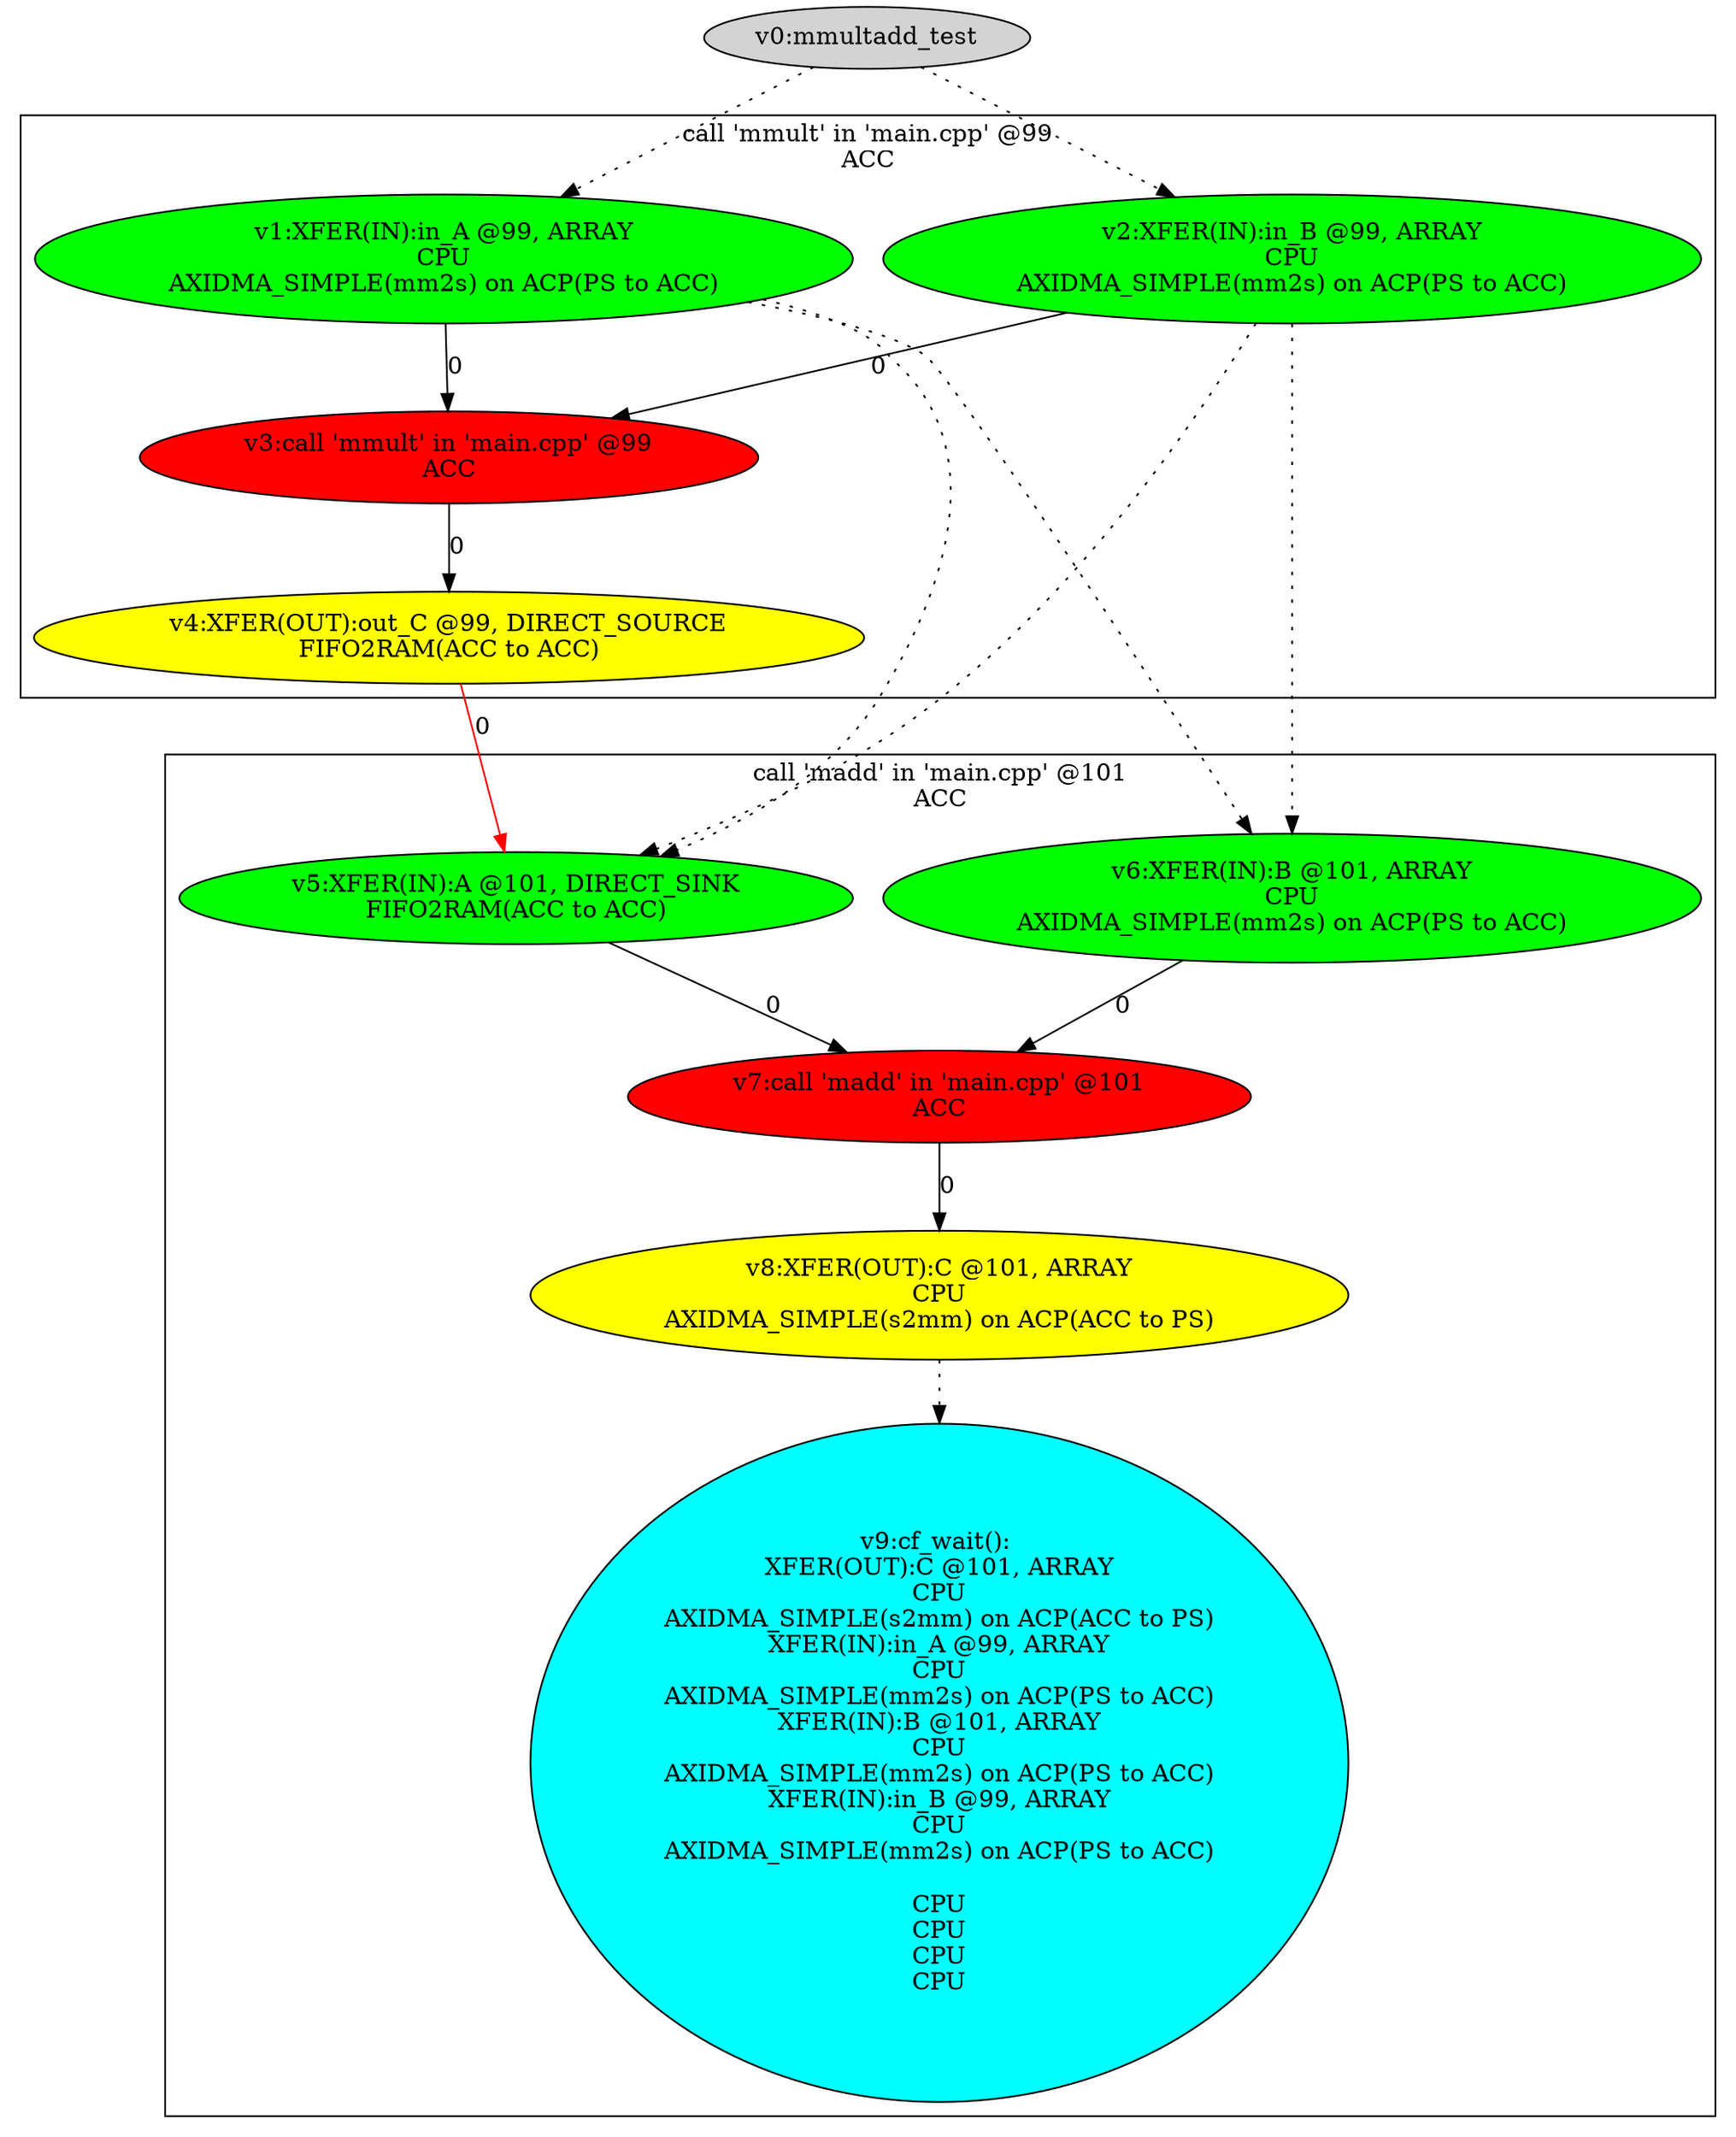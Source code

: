 digraph dm_graph {
v0 [label = "v0:mmultadd_test" ,style=filled];
v1 [label = "v1:XFER(IN):in_A @99, ARRAY\nCPU\nAXIDMA_SIMPLE(mm2s) on ACP(PS to ACC)\n" ,style=filled,fillcolor = green];
v2 [label = "v2:XFER(IN):in_B @99, ARRAY\nCPU\nAXIDMA_SIMPLE(mm2s) on ACP(PS to ACC)\n" ,style=filled,fillcolor = green];
v3 [label = "v3:call 'mmult' in 'main.cpp' @99\nACC\n" ,style=filled,fillcolor = red];
v4 [label = "v4:XFER(OUT):out_C @99, DIRECT_SOURCE\nFIFO2RAM(ACC to ACC)\n" ,style=filled,fillcolor = yellow];
v5 [label = "v5:XFER(IN):A @101, DIRECT_SINK\nFIFO2RAM(ACC to ACC)\n" ,style=filled,fillcolor = green];
v6 [label = "v6:XFER(IN):B @101, ARRAY\nCPU\nAXIDMA_SIMPLE(mm2s) on ACP(PS to ACC)\n" ,style=filled,fillcolor = green];
v7 [label = "v7:call 'madd' in 'main.cpp' @101\nACC\n" ,style=filled,fillcolor = red];
v8 [label = "v8:XFER(OUT):C @101, ARRAY\nCPU\nAXIDMA_SIMPLE(s2mm) on ACP(ACC to PS)\n" ,style=filled,fillcolor = yellow];
v9 [label = "v9:cf_wait(): \nXFER(OUT):C @101, ARRAY\nCPU\nAXIDMA_SIMPLE(s2mm) on ACP(ACC to PS)\nXFER(IN):in_A @99, ARRAY\nCPU\nAXIDMA_SIMPLE(mm2s) on ACP(PS to ACC)\nXFER(IN):B @101, ARRAY\nCPU\nAXIDMA_SIMPLE(mm2s) on ACP(PS to ACC)\nXFER(IN):in_B @99, ARRAY\nCPU\nAXIDMA_SIMPLE(mm2s) on ACP(PS to ACC)\n\nCPU\nCPU\nCPU\nCPU\n" ,style=filled,fillcolor = cyan];
subgraph cluster0 {
v1;
v2;
v3;
v4;
label = "call 'mmult' in 'main.cpp' @99\nACC\n";
}
subgraph cluster1 {
v5;
v6;
v7;
v8;
v9;
label = "call 'madd' in 'main.cpp' @101\nACC\n";
}
v1 -> v3 [label = "0"];
v2 -> v3 [label = "0"];
v3 -> v4 [label = "0"];
v4 -> v5 [label = "0", color = red];
v5 -> v7 [label = "0"];
v6 -> v7 [label = "0"];
v7 -> v8 [label = "0"];
v8 -> v9 [label = "", style = dotted];
v1 -> v5 [label = "", style = dotted];
v2 -> v5 [label = "", style = dotted];
v1 -> v6 [label = "", style = dotted];
v2 -> v6 [label = "", style = dotted];
v0 -> v1 [label = "", style = dotted];
v0 -> v2 [label = "", style = dotted];
}
